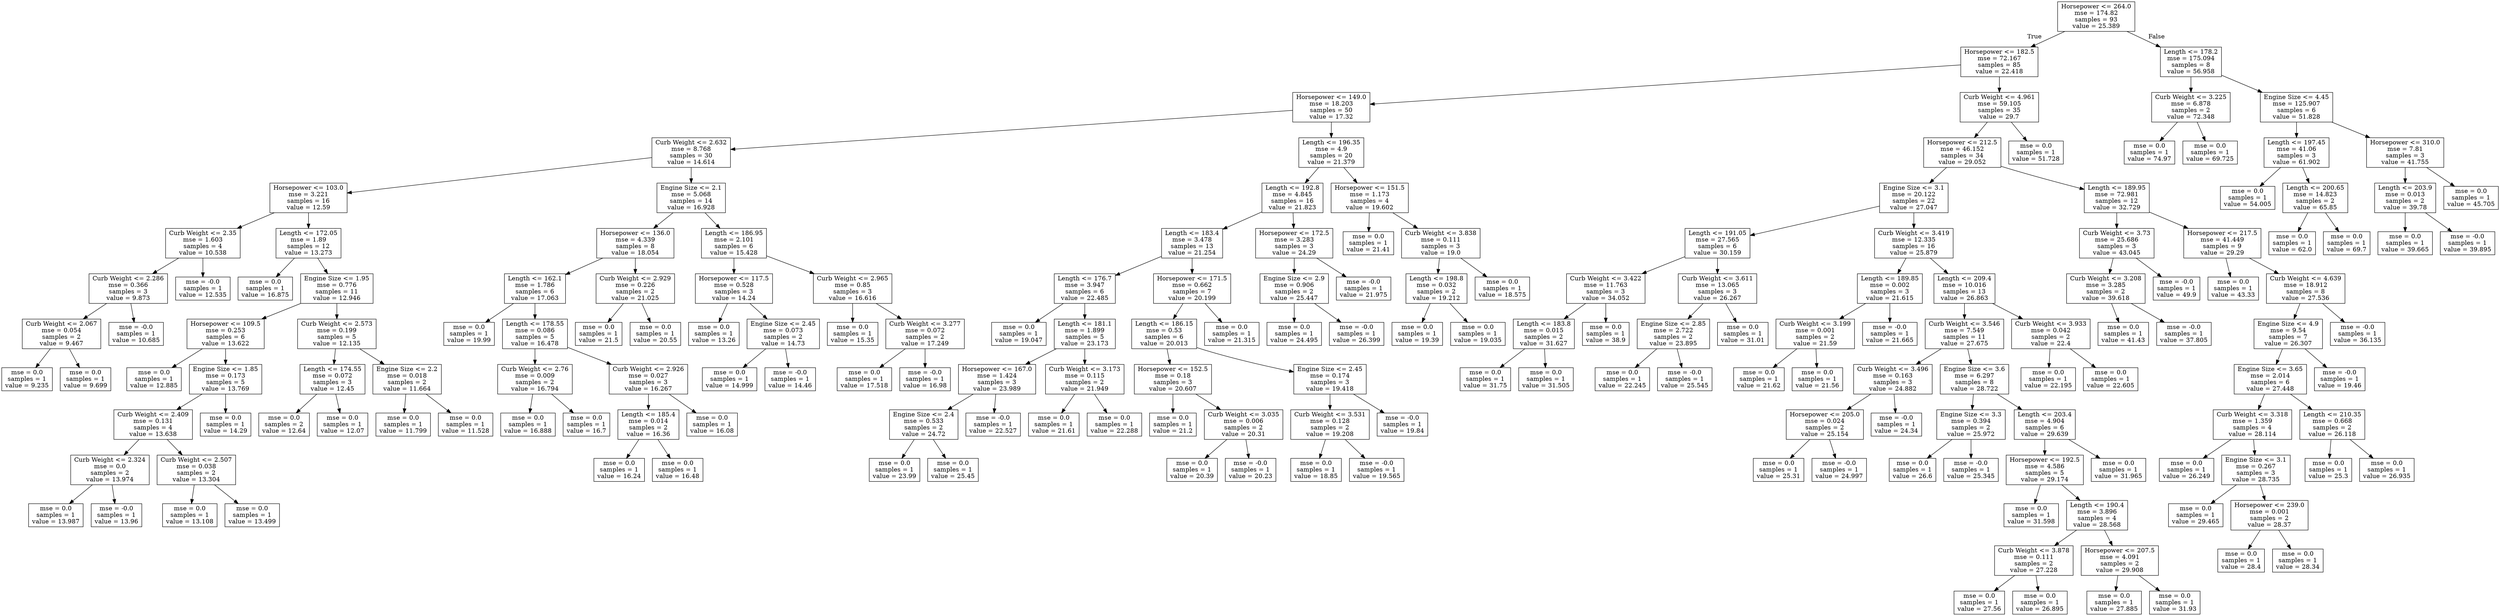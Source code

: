 digraph Tree {
node [shape=box] ;
0 [label="Horsepower <= 264.0\nmse = 174.82\nsamples = 93\nvalue = 25.389"] ;
1 [label="Horsepower <= 182.5\nmse = 72.167\nsamples = 85\nvalue = 22.418"] ;
0 -> 1 [labeldistance=2.5, labelangle=45, headlabel="True"] ;
2 [label="Horsepower <= 149.0\nmse = 18.203\nsamples = 50\nvalue = 17.32"] ;
1 -> 2 ;
3 [label="Curb Weight <= 2.632\nmse = 8.768\nsamples = 30\nvalue = 14.614"] ;
2 -> 3 ;
4 [label="Horsepower <= 103.0\nmse = 3.221\nsamples = 16\nvalue = 12.59"] ;
3 -> 4 ;
5 [label="Curb Weight <= 2.35\nmse = 1.603\nsamples = 4\nvalue = 10.538"] ;
4 -> 5 ;
6 [label="Curb Weight <= 2.286\nmse = 0.366\nsamples = 3\nvalue = 9.873"] ;
5 -> 6 ;
7 [label="Curb Weight <= 2.067\nmse = 0.054\nsamples = 2\nvalue = 9.467"] ;
6 -> 7 ;
8 [label="mse = 0.0\nsamples = 1\nvalue = 9.235"] ;
7 -> 8 ;
9 [label="mse = 0.0\nsamples = 1\nvalue = 9.699"] ;
7 -> 9 ;
10 [label="mse = -0.0\nsamples = 1\nvalue = 10.685"] ;
6 -> 10 ;
11 [label="mse = -0.0\nsamples = 1\nvalue = 12.535"] ;
5 -> 11 ;
12 [label="Length <= 172.05\nmse = 1.89\nsamples = 12\nvalue = 13.273"] ;
4 -> 12 ;
13 [label="mse = 0.0\nsamples = 1\nvalue = 16.875"] ;
12 -> 13 ;
14 [label="Engine Size <= 1.95\nmse = 0.776\nsamples = 11\nvalue = 12.946"] ;
12 -> 14 ;
15 [label="Horsepower <= 109.5\nmse = 0.253\nsamples = 6\nvalue = 13.622"] ;
14 -> 15 ;
16 [label="mse = 0.0\nsamples = 1\nvalue = 12.885"] ;
15 -> 16 ;
17 [label="Engine Size <= 1.85\nmse = 0.173\nsamples = 5\nvalue = 13.769"] ;
15 -> 17 ;
18 [label="Curb Weight <= 2.409\nmse = 0.131\nsamples = 4\nvalue = 13.638"] ;
17 -> 18 ;
19 [label="Curb Weight <= 2.324\nmse = 0.0\nsamples = 2\nvalue = 13.974"] ;
18 -> 19 ;
20 [label="mse = 0.0\nsamples = 1\nvalue = 13.987"] ;
19 -> 20 ;
21 [label="mse = -0.0\nsamples = 1\nvalue = 13.96"] ;
19 -> 21 ;
22 [label="Curb Weight <= 2.507\nmse = 0.038\nsamples = 2\nvalue = 13.304"] ;
18 -> 22 ;
23 [label="mse = 0.0\nsamples = 1\nvalue = 13.108"] ;
22 -> 23 ;
24 [label="mse = 0.0\nsamples = 1\nvalue = 13.499"] ;
22 -> 24 ;
25 [label="mse = 0.0\nsamples = 1\nvalue = 14.29"] ;
17 -> 25 ;
26 [label="Curb Weight <= 2.573\nmse = 0.199\nsamples = 5\nvalue = 12.135"] ;
14 -> 26 ;
27 [label="Length <= 174.55\nmse = 0.072\nsamples = 3\nvalue = 12.45"] ;
26 -> 27 ;
28 [label="mse = 0.0\nsamples = 2\nvalue = 12.64"] ;
27 -> 28 ;
29 [label="mse = 0.0\nsamples = 1\nvalue = 12.07"] ;
27 -> 29 ;
30 [label="Engine Size <= 2.2\nmse = 0.018\nsamples = 2\nvalue = 11.664"] ;
26 -> 30 ;
31 [label="mse = 0.0\nsamples = 1\nvalue = 11.799"] ;
30 -> 31 ;
32 [label="mse = 0.0\nsamples = 1\nvalue = 11.528"] ;
30 -> 32 ;
33 [label="Engine Size <= 2.1\nmse = 5.068\nsamples = 14\nvalue = 16.928"] ;
3 -> 33 ;
34 [label="Horsepower <= 136.0\nmse = 4.339\nsamples = 8\nvalue = 18.054"] ;
33 -> 34 ;
35 [label="Length <= 162.1\nmse = 1.786\nsamples = 6\nvalue = 17.063"] ;
34 -> 35 ;
36 [label="mse = 0.0\nsamples = 1\nvalue = 19.99"] ;
35 -> 36 ;
37 [label="Length <= 178.55\nmse = 0.086\nsamples = 5\nvalue = 16.478"] ;
35 -> 37 ;
38 [label="Curb Weight <= 2.76\nmse = 0.009\nsamples = 2\nvalue = 16.794"] ;
37 -> 38 ;
39 [label="mse = 0.0\nsamples = 1\nvalue = 16.888"] ;
38 -> 39 ;
40 [label="mse = 0.0\nsamples = 1\nvalue = 16.7"] ;
38 -> 40 ;
41 [label="Curb Weight <= 2.926\nmse = 0.027\nsamples = 3\nvalue = 16.267"] ;
37 -> 41 ;
42 [label="Length <= 185.4\nmse = 0.014\nsamples = 2\nvalue = 16.36"] ;
41 -> 42 ;
43 [label="mse = 0.0\nsamples = 1\nvalue = 16.24"] ;
42 -> 43 ;
44 [label="mse = 0.0\nsamples = 1\nvalue = 16.48"] ;
42 -> 44 ;
45 [label="mse = 0.0\nsamples = 1\nvalue = 16.08"] ;
41 -> 45 ;
46 [label="Curb Weight <= 2.929\nmse = 0.226\nsamples = 2\nvalue = 21.025"] ;
34 -> 46 ;
47 [label="mse = 0.0\nsamples = 1\nvalue = 21.5"] ;
46 -> 47 ;
48 [label="mse = 0.0\nsamples = 1\nvalue = 20.55"] ;
46 -> 48 ;
49 [label="Length <= 186.95\nmse = 2.101\nsamples = 6\nvalue = 15.428"] ;
33 -> 49 ;
50 [label="Horsepower <= 117.5\nmse = 0.528\nsamples = 3\nvalue = 14.24"] ;
49 -> 50 ;
51 [label="mse = 0.0\nsamples = 1\nvalue = 13.26"] ;
50 -> 51 ;
52 [label="Engine Size <= 2.45\nmse = 0.073\nsamples = 2\nvalue = 14.73"] ;
50 -> 52 ;
53 [label="mse = 0.0\nsamples = 1\nvalue = 14.999"] ;
52 -> 53 ;
54 [label="mse = -0.0\nsamples = 1\nvalue = 14.46"] ;
52 -> 54 ;
55 [label="Curb Weight <= 2.965\nmse = 0.85\nsamples = 3\nvalue = 16.616"] ;
49 -> 55 ;
56 [label="mse = 0.0\nsamples = 1\nvalue = 15.35"] ;
55 -> 56 ;
57 [label="Curb Weight <= 3.277\nmse = 0.072\nsamples = 2\nvalue = 17.249"] ;
55 -> 57 ;
58 [label="mse = 0.0\nsamples = 1\nvalue = 17.518"] ;
57 -> 58 ;
59 [label="mse = -0.0\nsamples = 1\nvalue = 16.98"] ;
57 -> 59 ;
60 [label="Length <= 196.35\nmse = 4.9\nsamples = 20\nvalue = 21.379"] ;
2 -> 60 ;
61 [label="Length <= 192.8\nmse = 4.845\nsamples = 16\nvalue = 21.823"] ;
60 -> 61 ;
62 [label="Length <= 183.4\nmse = 3.478\nsamples = 13\nvalue = 21.254"] ;
61 -> 62 ;
63 [label="Length <= 176.7\nmse = 3.947\nsamples = 6\nvalue = 22.485"] ;
62 -> 63 ;
64 [label="mse = 0.0\nsamples = 1\nvalue = 19.047"] ;
63 -> 64 ;
65 [label="Length <= 181.1\nmse = 1.899\nsamples = 5\nvalue = 23.173"] ;
63 -> 65 ;
66 [label="Horsepower <= 167.0\nmse = 1.424\nsamples = 3\nvalue = 23.989"] ;
65 -> 66 ;
67 [label="Engine Size <= 2.4\nmse = 0.533\nsamples = 2\nvalue = 24.72"] ;
66 -> 67 ;
68 [label="mse = 0.0\nsamples = 1\nvalue = 23.99"] ;
67 -> 68 ;
69 [label="mse = 0.0\nsamples = 1\nvalue = 25.45"] ;
67 -> 69 ;
70 [label="mse = -0.0\nsamples = 1\nvalue = 22.527"] ;
66 -> 70 ;
71 [label="Curb Weight <= 3.173\nmse = 0.115\nsamples = 2\nvalue = 21.949"] ;
65 -> 71 ;
72 [label="mse = 0.0\nsamples = 1\nvalue = 21.61"] ;
71 -> 72 ;
73 [label="mse = 0.0\nsamples = 1\nvalue = 22.288"] ;
71 -> 73 ;
74 [label="Horsepower <= 171.5\nmse = 0.662\nsamples = 7\nvalue = 20.199"] ;
62 -> 74 ;
75 [label="Length <= 186.15\nmse = 0.53\nsamples = 6\nvalue = 20.013"] ;
74 -> 75 ;
76 [label="Horsepower <= 152.5\nmse = 0.18\nsamples = 3\nvalue = 20.607"] ;
75 -> 76 ;
77 [label="mse = 0.0\nsamples = 1\nvalue = 21.2"] ;
76 -> 77 ;
78 [label="Curb Weight <= 3.035\nmse = 0.006\nsamples = 2\nvalue = 20.31"] ;
76 -> 78 ;
79 [label="mse = 0.0\nsamples = 1\nvalue = 20.39"] ;
78 -> 79 ;
80 [label="mse = -0.0\nsamples = 1\nvalue = 20.23"] ;
78 -> 80 ;
81 [label="Engine Size <= 2.45\nmse = 0.174\nsamples = 3\nvalue = 19.418"] ;
75 -> 81 ;
82 [label="Curb Weight <= 3.531\nmse = 0.128\nsamples = 2\nvalue = 19.208"] ;
81 -> 82 ;
83 [label="mse = 0.0\nsamples = 1\nvalue = 18.85"] ;
82 -> 83 ;
84 [label="mse = -0.0\nsamples = 1\nvalue = 19.565"] ;
82 -> 84 ;
85 [label="mse = -0.0\nsamples = 1\nvalue = 19.84"] ;
81 -> 85 ;
86 [label="mse = 0.0\nsamples = 1\nvalue = 21.315"] ;
74 -> 86 ;
87 [label="Horsepower <= 172.5\nmse = 3.283\nsamples = 3\nvalue = 24.29"] ;
61 -> 87 ;
88 [label="Engine Size <= 2.9\nmse = 0.906\nsamples = 2\nvalue = 25.447"] ;
87 -> 88 ;
89 [label="mse = 0.0\nsamples = 1\nvalue = 24.495"] ;
88 -> 89 ;
90 [label="mse = -0.0\nsamples = 1\nvalue = 26.399"] ;
88 -> 90 ;
91 [label="mse = -0.0\nsamples = 1\nvalue = 21.975"] ;
87 -> 91 ;
92 [label="Horsepower <= 151.5\nmse = 1.173\nsamples = 4\nvalue = 19.602"] ;
60 -> 92 ;
93 [label="mse = 0.0\nsamples = 1\nvalue = 21.41"] ;
92 -> 93 ;
94 [label="Curb Weight <= 3.838\nmse = 0.111\nsamples = 3\nvalue = 19.0"] ;
92 -> 94 ;
95 [label="Length <= 198.8\nmse = 0.032\nsamples = 2\nvalue = 19.212"] ;
94 -> 95 ;
96 [label="mse = 0.0\nsamples = 1\nvalue = 19.39"] ;
95 -> 96 ;
97 [label="mse = 0.0\nsamples = 1\nvalue = 19.035"] ;
95 -> 97 ;
98 [label="mse = 0.0\nsamples = 1\nvalue = 18.575"] ;
94 -> 98 ;
99 [label="Curb Weight <= 4.961\nmse = 59.105\nsamples = 35\nvalue = 29.7"] ;
1 -> 99 ;
100 [label="Horsepower <= 212.5\nmse = 46.152\nsamples = 34\nvalue = 29.052"] ;
99 -> 100 ;
101 [label="Engine Size <= 3.1\nmse = 20.122\nsamples = 22\nvalue = 27.047"] ;
100 -> 101 ;
102 [label="Length <= 191.05\nmse = 27.565\nsamples = 6\nvalue = 30.159"] ;
101 -> 102 ;
103 [label="Curb Weight <= 3.422\nmse = 11.763\nsamples = 3\nvalue = 34.052"] ;
102 -> 103 ;
104 [label="Length <= 183.8\nmse = 0.015\nsamples = 2\nvalue = 31.627"] ;
103 -> 104 ;
105 [label="mse = 0.0\nsamples = 1\nvalue = 31.75"] ;
104 -> 105 ;
106 [label="mse = 0.0\nsamples = 1\nvalue = 31.505"] ;
104 -> 106 ;
107 [label="mse = 0.0\nsamples = 1\nvalue = 38.9"] ;
103 -> 107 ;
108 [label="Curb Weight <= 3.611\nmse = 13.065\nsamples = 3\nvalue = 26.267"] ;
102 -> 108 ;
109 [label="Engine Size <= 2.85\nmse = 2.722\nsamples = 2\nvalue = 23.895"] ;
108 -> 109 ;
110 [label="mse = 0.0\nsamples = 1\nvalue = 22.245"] ;
109 -> 110 ;
111 [label="mse = -0.0\nsamples = 1\nvalue = 25.545"] ;
109 -> 111 ;
112 [label="mse = 0.0\nsamples = 1\nvalue = 31.01"] ;
108 -> 112 ;
113 [label="Curb Weight <= 3.419\nmse = 12.335\nsamples = 16\nvalue = 25.879"] ;
101 -> 113 ;
114 [label="Length <= 189.85\nmse = 0.002\nsamples = 3\nvalue = 21.615"] ;
113 -> 114 ;
115 [label="Curb Weight <= 3.199\nmse = 0.001\nsamples = 2\nvalue = 21.59"] ;
114 -> 115 ;
116 [label="mse = 0.0\nsamples = 1\nvalue = 21.62"] ;
115 -> 116 ;
117 [label="mse = 0.0\nsamples = 1\nvalue = 21.56"] ;
115 -> 117 ;
118 [label="mse = -0.0\nsamples = 1\nvalue = 21.665"] ;
114 -> 118 ;
119 [label="Length <= 209.4\nmse = 10.016\nsamples = 13\nvalue = 26.863"] ;
113 -> 119 ;
120 [label="Curb Weight <= 3.546\nmse = 7.549\nsamples = 11\nvalue = 27.675"] ;
119 -> 120 ;
121 [label="Curb Weight <= 3.496\nmse = 0.163\nsamples = 3\nvalue = 24.882"] ;
120 -> 121 ;
122 [label="Horsepower <= 205.0\nmse = 0.024\nsamples = 2\nvalue = 25.154"] ;
121 -> 122 ;
123 [label="mse = 0.0\nsamples = 1\nvalue = 25.31"] ;
122 -> 123 ;
124 [label="mse = -0.0\nsamples = 1\nvalue = 24.997"] ;
122 -> 124 ;
125 [label="mse = -0.0\nsamples = 1\nvalue = 24.34"] ;
121 -> 125 ;
126 [label="Engine Size <= 3.6\nmse = 6.297\nsamples = 8\nvalue = 28.722"] ;
120 -> 126 ;
127 [label="Engine Size <= 3.3\nmse = 0.394\nsamples = 2\nvalue = 25.972"] ;
126 -> 127 ;
128 [label="mse = 0.0\nsamples = 1\nvalue = 26.6"] ;
127 -> 128 ;
129 [label="mse = -0.0\nsamples = 1\nvalue = 25.345"] ;
127 -> 129 ;
130 [label="Length <= 203.4\nmse = 4.904\nsamples = 6\nvalue = 29.639"] ;
126 -> 130 ;
131 [label="Horsepower <= 192.5\nmse = 4.586\nsamples = 5\nvalue = 29.174"] ;
130 -> 131 ;
132 [label="mse = 0.0\nsamples = 1\nvalue = 31.598"] ;
131 -> 132 ;
133 [label="Length <= 190.4\nmse = 3.896\nsamples = 4\nvalue = 28.568"] ;
131 -> 133 ;
134 [label="Curb Weight <= 3.878\nmse = 0.111\nsamples = 2\nvalue = 27.228"] ;
133 -> 134 ;
135 [label="mse = 0.0\nsamples = 1\nvalue = 27.56"] ;
134 -> 135 ;
136 [label="mse = 0.0\nsamples = 1\nvalue = 26.895"] ;
134 -> 136 ;
137 [label="Horsepower <= 207.5\nmse = 4.091\nsamples = 2\nvalue = 29.908"] ;
133 -> 137 ;
138 [label="mse = 0.0\nsamples = 1\nvalue = 27.885"] ;
137 -> 138 ;
139 [label="mse = 0.0\nsamples = 1\nvalue = 31.93"] ;
137 -> 139 ;
140 [label="mse = 0.0\nsamples = 1\nvalue = 31.965"] ;
130 -> 140 ;
141 [label="Curb Weight <= 3.933\nmse = 0.042\nsamples = 2\nvalue = 22.4"] ;
119 -> 141 ;
142 [label="mse = 0.0\nsamples = 1\nvalue = 22.195"] ;
141 -> 142 ;
143 [label="mse = 0.0\nsamples = 1\nvalue = 22.605"] ;
141 -> 143 ;
144 [label="Length <= 189.95\nmse = 72.981\nsamples = 12\nvalue = 32.729"] ;
100 -> 144 ;
145 [label="Curb Weight <= 3.73\nmse = 25.686\nsamples = 3\nvalue = 43.045"] ;
144 -> 145 ;
146 [label="Curb Weight <= 3.208\nmse = 3.285\nsamples = 2\nvalue = 39.618"] ;
145 -> 146 ;
147 [label="mse = 0.0\nsamples = 1\nvalue = 41.43"] ;
146 -> 147 ;
148 [label="mse = -0.0\nsamples = 1\nvalue = 37.805"] ;
146 -> 148 ;
149 [label="mse = -0.0\nsamples = 1\nvalue = 49.9"] ;
145 -> 149 ;
150 [label="Horsepower <= 217.5\nmse = 41.449\nsamples = 9\nvalue = 29.29"] ;
144 -> 150 ;
151 [label="mse = 0.0\nsamples = 1\nvalue = 43.33"] ;
150 -> 151 ;
152 [label="Curb Weight <= 4.639\nmse = 18.912\nsamples = 8\nvalue = 27.536"] ;
150 -> 152 ;
153 [label="Engine Size <= 4.9\nmse = 9.54\nsamples = 7\nvalue = 26.307"] ;
152 -> 153 ;
154 [label="Engine Size <= 3.65\nmse = 2.014\nsamples = 6\nvalue = 27.448"] ;
153 -> 154 ;
155 [label="Curb Weight <= 3.318\nmse = 1.359\nsamples = 4\nvalue = 28.114"] ;
154 -> 155 ;
156 [label="mse = 0.0\nsamples = 1\nvalue = 26.249"] ;
155 -> 156 ;
157 [label="Engine Size <= 3.1\nmse = 0.267\nsamples = 3\nvalue = 28.735"] ;
155 -> 157 ;
158 [label="mse = 0.0\nsamples = 1\nvalue = 29.465"] ;
157 -> 158 ;
159 [label="Horsepower <= 239.0\nmse = 0.001\nsamples = 2\nvalue = 28.37"] ;
157 -> 159 ;
160 [label="mse = 0.0\nsamples = 1\nvalue = 28.4"] ;
159 -> 160 ;
161 [label="mse = 0.0\nsamples = 1\nvalue = 28.34"] ;
159 -> 161 ;
162 [label="Length <= 210.35\nmse = 0.668\nsamples = 2\nvalue = 26.118"] ;
154 -> 162 ;
163 [label="mse = 0.0\nsamples = 1\nvalue = 25.3"] ;
162 -> 163 ;
164 [label="mse = 0.0\nsamples = 1\nvalue = 26.935"] ;
162 -> 164 ;
165 [label="mse = -0.0\nsamples = 1\nvalue = 19.46"] ;
153 -> 165 ;
166 [label="mse = -0.0\nsamples = 1\nvalue = 36.135"] ;
152 -> 166 ;
167 [label="mse = 0.0\nsamples = 1\nvalue = 51.728"] ;
99 -> 167 ;
168 [label="Length <= 178.2\nmse = 175.094\nsamples = 8\nvalue = 56.958"] ;
0 -> 168 [labeldistance=2.5, labelangle=-45, headlabel="False"] ;
169 [label="Curb Weight <= 3.225\nmse = 6.878\nsamples = 2\nvalue = 72.348"] ;
168 -> 169 ;
170 [label="mse = 0.0\nsamples = 1\nvalue = 74.97"] ;
169 -> 170 ;
171 [label="mse = 0.0\nsamples = 1\nvalue = 69.725"] ;
169 -> 171 ;
172 [label="Engine Size <= 4.45\nmse = 125.907\nsamples = 6\nvalue = 51.828"] ;
168 -> 172 ;
173 [label="Length <= 197.45\nmse = 41.06\nsamples = 3\nvalue = 61.902"] ;
172 -> 173 ;
174 [label="mse = 0.0\nsamples = 1\nvalue = 54.005"] ;
173 -> 174 ;
175 [label="Length <= 200.65\nmse = 14.823\nsamples = 2\nvalue = 65.85"] ;
173 -> 175 ;
176 [label="mse = 0.0\nsamples = 1\nvalue = 62.0"] ;
175 -> 176 ;
177 [label="mse = 0.0\nsamples = 1\nvalue = 69.7"] ;
175 -> 177 ;
178 [label="Horsepower <= 310.0\nmse = 7.81\nsamples = 3\nvalue = 41.755"] ;
172 -> 178 ;
179 [label="Length <= 203.9\nmse = 0.013\nsamples = 2\nvalue = 39.78"] ;
178 -> 179 ;
180 [label="mse = 0.0\nsamples = 1\nvalue = 39.665"] ;
179 -> 180 ;
181 [label="mse = -0.0\nsamples = 1\nvalue = 39.895"] ;
179 -> 181 ;
182 [label="mse = 0.0\nsamples = 1\nvalue = 45.705"] ;
178 -> 182 ;
}